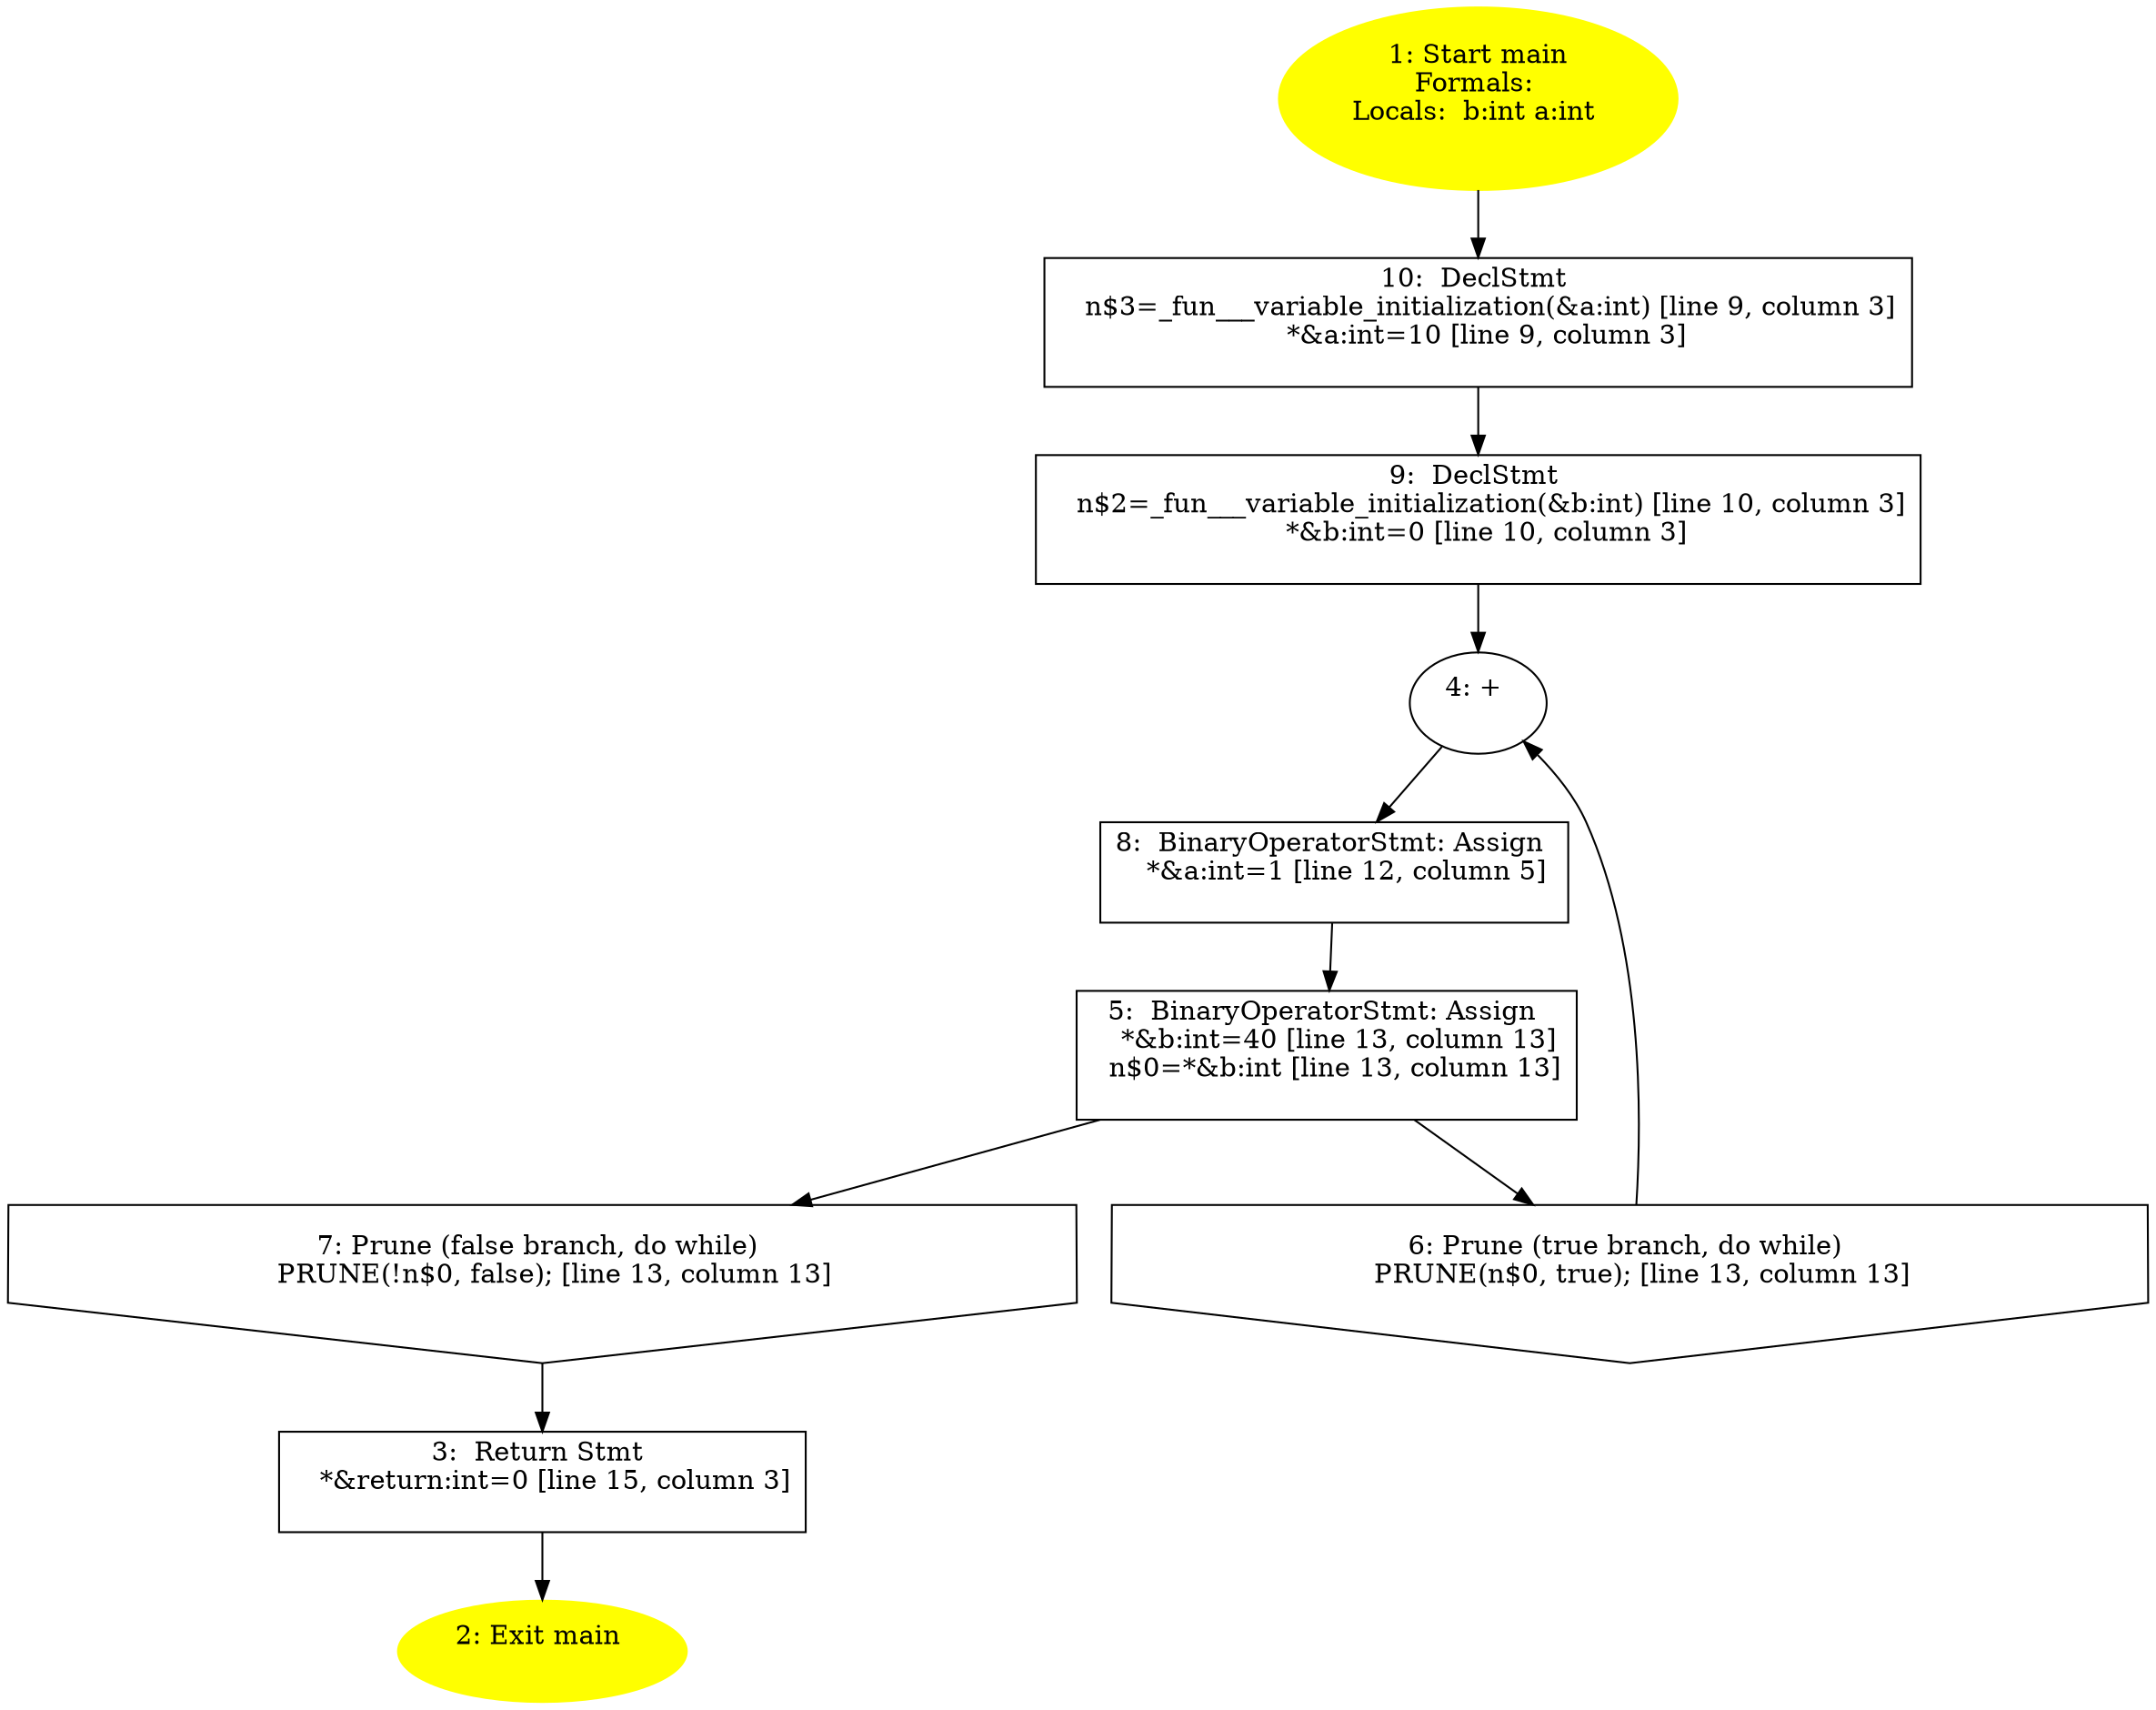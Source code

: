 /* @generated */
digraph cfg {
"main.fad58de7366495db4650cfefac2fcd61_1" [label="1: Start main\nFormals: \nLocals:  b:int a:int \n  " color=yellow style=filled]
	

	 "main.fad58de7366495db4650cfefac2fcd61_1" -> "main.fad58de7366495db4650cfefac2fcd61_10" ;
"main.fad58de7366495db4650cfefac2fcd61_2" [label="2: Exit main \n  " color=yellow style=filled]
	

"main.fad58de7366495db4650cfefac2fcd61_3" [label="3:  Return Stmt \n   *&return:int=0 [line 15, column 3]\n " shape="box"]
	

	 "main.fad58de7366495db4650cfefac2fcd61_3" -> "main.fad58de7366495db4650cfefac2fcd61_2" ;
"main.fad58de7366495db4650cfefac2fcd61_4" [label="4: + \n  " ]
	

	 "main.fad58de7366495db4650cfefac2fcd61_4" -> "main.fad58de7366495db4650cfefac2fcd61_8" ;
"main.fad58de7366495db4650cfefac2fcd61_5" [label="5:  BinaryOperatorStmt: Assign \n   *&b:int=40 [line 13, column 13]\n  n$0=*&b:int [line 13, column 13]\n " shape="box"]
	

	 "main.fad58de7366495db4650cfefac2fcd61_5" -> "main.fad58de7366495db4650cfefac2fcd61_6" ;
	 "main.fad58de7366495db4650cfefac2fcd61_5" -> "main.fad58de7366495db4650cfefac2fcd61_7" ;
"main.fad58de7366495db4650cfefac2fcd61_6" [label="6: Prune (true branch, do while) \n   PRUNE(n$0, true); [line 13, column 13]\n " shape="invhouse"]
	

	 "main.fad58de7366495db4650cfefac2fcd61_6" -> "main.fad58de7366495db4650cfefac2fcd61_4" ;
"main.fad58de7366495db4650cfefac2fcd61_7" [label="7: Prune (false branch, do while) \n   PRUNE(!n$0, false); [line 13, column 13]\n " shape="invhouse"]
	

	 "main.fad58de7366495db4650cfefac2fcd61_7" -> "main.fad58de7366495db4650cfefac2fcd61_3" ;
"main.fad58de7366495db4650cfefac2fcd61_8" [label="8:  BinaryOperatorStmt: Assign \n   *&a:int=1 [line 12, column 5]\n " shape="box"]
	

	 "main.fad58de7366495db4650cfefac2fcd61_8" -> "main.fad58de7366495db4650cfefac2fcd61_5" ;
"main.fad58de7366495db4650cfefac2fcd61_9" [label="9:  DeclStmt \n   n$2=_fun___variable_initialization(&b:int) [line 10, column 3]\n  *&b:int=0 [line 10, column 3]\n " shape="box"]
	

	 "main.fad58de7366495db4650cfefac2fcd61_9" -> "main.fad58de7366495db4650cfefac2fcd61_4" ;
"main.fad58de7366495db4650cfefac2fcd61_10" [label="10:  DeclStmt \n   n$3=_fun___variable_initialization(&a:int) [line 9, column 3]\n  *&a:int=10 [line 9, column 3]\n " shape="box"]
	

	 "main.fad58de7366495db4650cfefac2fcd61_10" -> "main.fad58de7366495db4650cfefac2fcd61_9" ;
}
